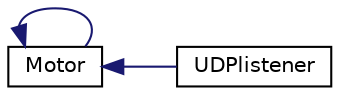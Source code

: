 digraph "Graphical Class Hierarchy"
{
  edge [fontname="Helvetica",fontsize="10",labelfontname="Helvetica",labelfontsize="10"];
  node [fontname="Helvetica",fontsize="10",shape=record];
  rankdir="LR";
  Node0 [label="QObject",height=0.2,width=0.4,color="grey75", fillcolor="white", style="filled"];
  Node0 -> Node0 [dir="back",color="midnightblue",fontsize="10",style="solid",fontname="Helvetica"];
  Node0 [label="Motor",height=0.2,width=0.4,color="black", fillcolor="white", style="filled",URL="$classMotor.xhtml",tooltip="The Motor class operates the PCB-motor. "];
  Node0 -> Node2 [dir="back",color="midnightblue",fontsize="10",style="solid",fontname="Helvetica"];
  Node2 [label="UDPlistener",height=0.2,width=0.4,color="black", fillcolor="white", style="filled",URL="$classUDPlistener.xhtml",tooltip="The UDPlistener class is used to control dinspect with UDP packages. "];
}

